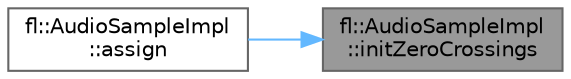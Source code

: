 digraph "fl::AudioSampleImpl::initZeroCrossings"
{
 // INTERACTIVE_SVG=YES
 // LATEX_PDF_SIZE
  bgcolor="transparent";
  edge [fontname=Helvetica,fontsize=10,labelfontname=Helvetica,labelfontsize=10];
  node [fontname=Helvetica,fontsize=10,shape=box,height=0.2,width=0.4];
  rankdir="RL";
  Node1 [id="Node000001",label="fl::AudioSampleImpl\l::initZeroCrossings",height=0.2,width=0.4,color="gray40", fillcolor="grey60", style="filled", fontcolor="black",tooltip=" "];
  Node1 -> Node2 [id="edge1_Node000001_Node000002",dir="back",color="steelblue1",style="solid",tooltip=" "];
  Node2 [id="Node000002",label="fl::AudioSampleImpl\l::assign",height=0.2,width=0.4,color="grey40", fillcolor="white", style="filled",URL="$da/d39/classfl_1_1_audio_sample_impl_aeb218e025a921782e078a44dddad6288.html#aeb218e025a921782e078a44dddad6288",tooltip=" "];
}
